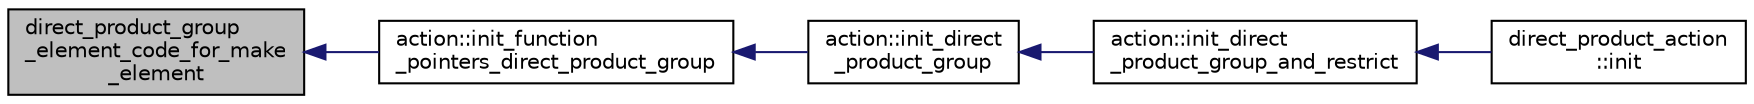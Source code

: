 digraph "direct_product_group_element_code_for_make_element"
{
  edge [fontname="Helvetica",fontsize="10",labelfontname="Helvetica",labelfontsize="10"];
  node [fontname="Helvetica",fontsize="10",shape=record];
  rankdir="LR";
  Node1113 [label="direct_product_group\l_element_code_for_make\l_element",height=0.2,width=0.4,color="black", fillcolor="grey75", style="filled", fontcolor="black"];
  Node1113 -> Node1114 [dir="back",color="midnightblue",fontsize="10",style="solid",fontname="Helvetica"];
  Node1114 [label="action::init_function\l_pointers_direct_product_group",height=0.2,width=0.4,color="black", fillcolor="white", style="filled",URL="$d2/d86/classaction.html#ad85fe0a6efe5f9c8be539307943f26b2"];
  Node1114 -> Node1115 [dir="back",color="midnightblue",fontsize="10",style="solid",fontname="Helvetica"];
  Node1115 [label="action::init_direct\l_product_group",height=0.2,width=0.4,color="black", fillcolor="white", style="filled",URL="$d2/d86/classaction.html#ae28dd34a1b9706531f7b25af17b4809e"];
  Node1115 -> Node1116 [dir="back",color="midnightblue",fontsize="10",style="solid",fontname="Helvetica"];
  Node1116 [label="action::init_direct\l_product_group_and_restrict",height=0.2,width=0.4,color="black", fillcolor="white", style="filled",URL="$d2/d86/classaction.html#a60a5555ea83770fd9994274efc9c328e"];
  Node1116 -> Node1117 [dir="back",color="midnightblue",fontsize="10",style="solid",fontname="Helvetica"];
  Node1117 [label="direct_product_action\l::init",height=0.2,width=0.4,color="black", fillcolor="white", style="filled",URL="$d3/d78/classdirect__product__action.html#aad40060e5821c011cccaa65a5c4df64f"];
}
